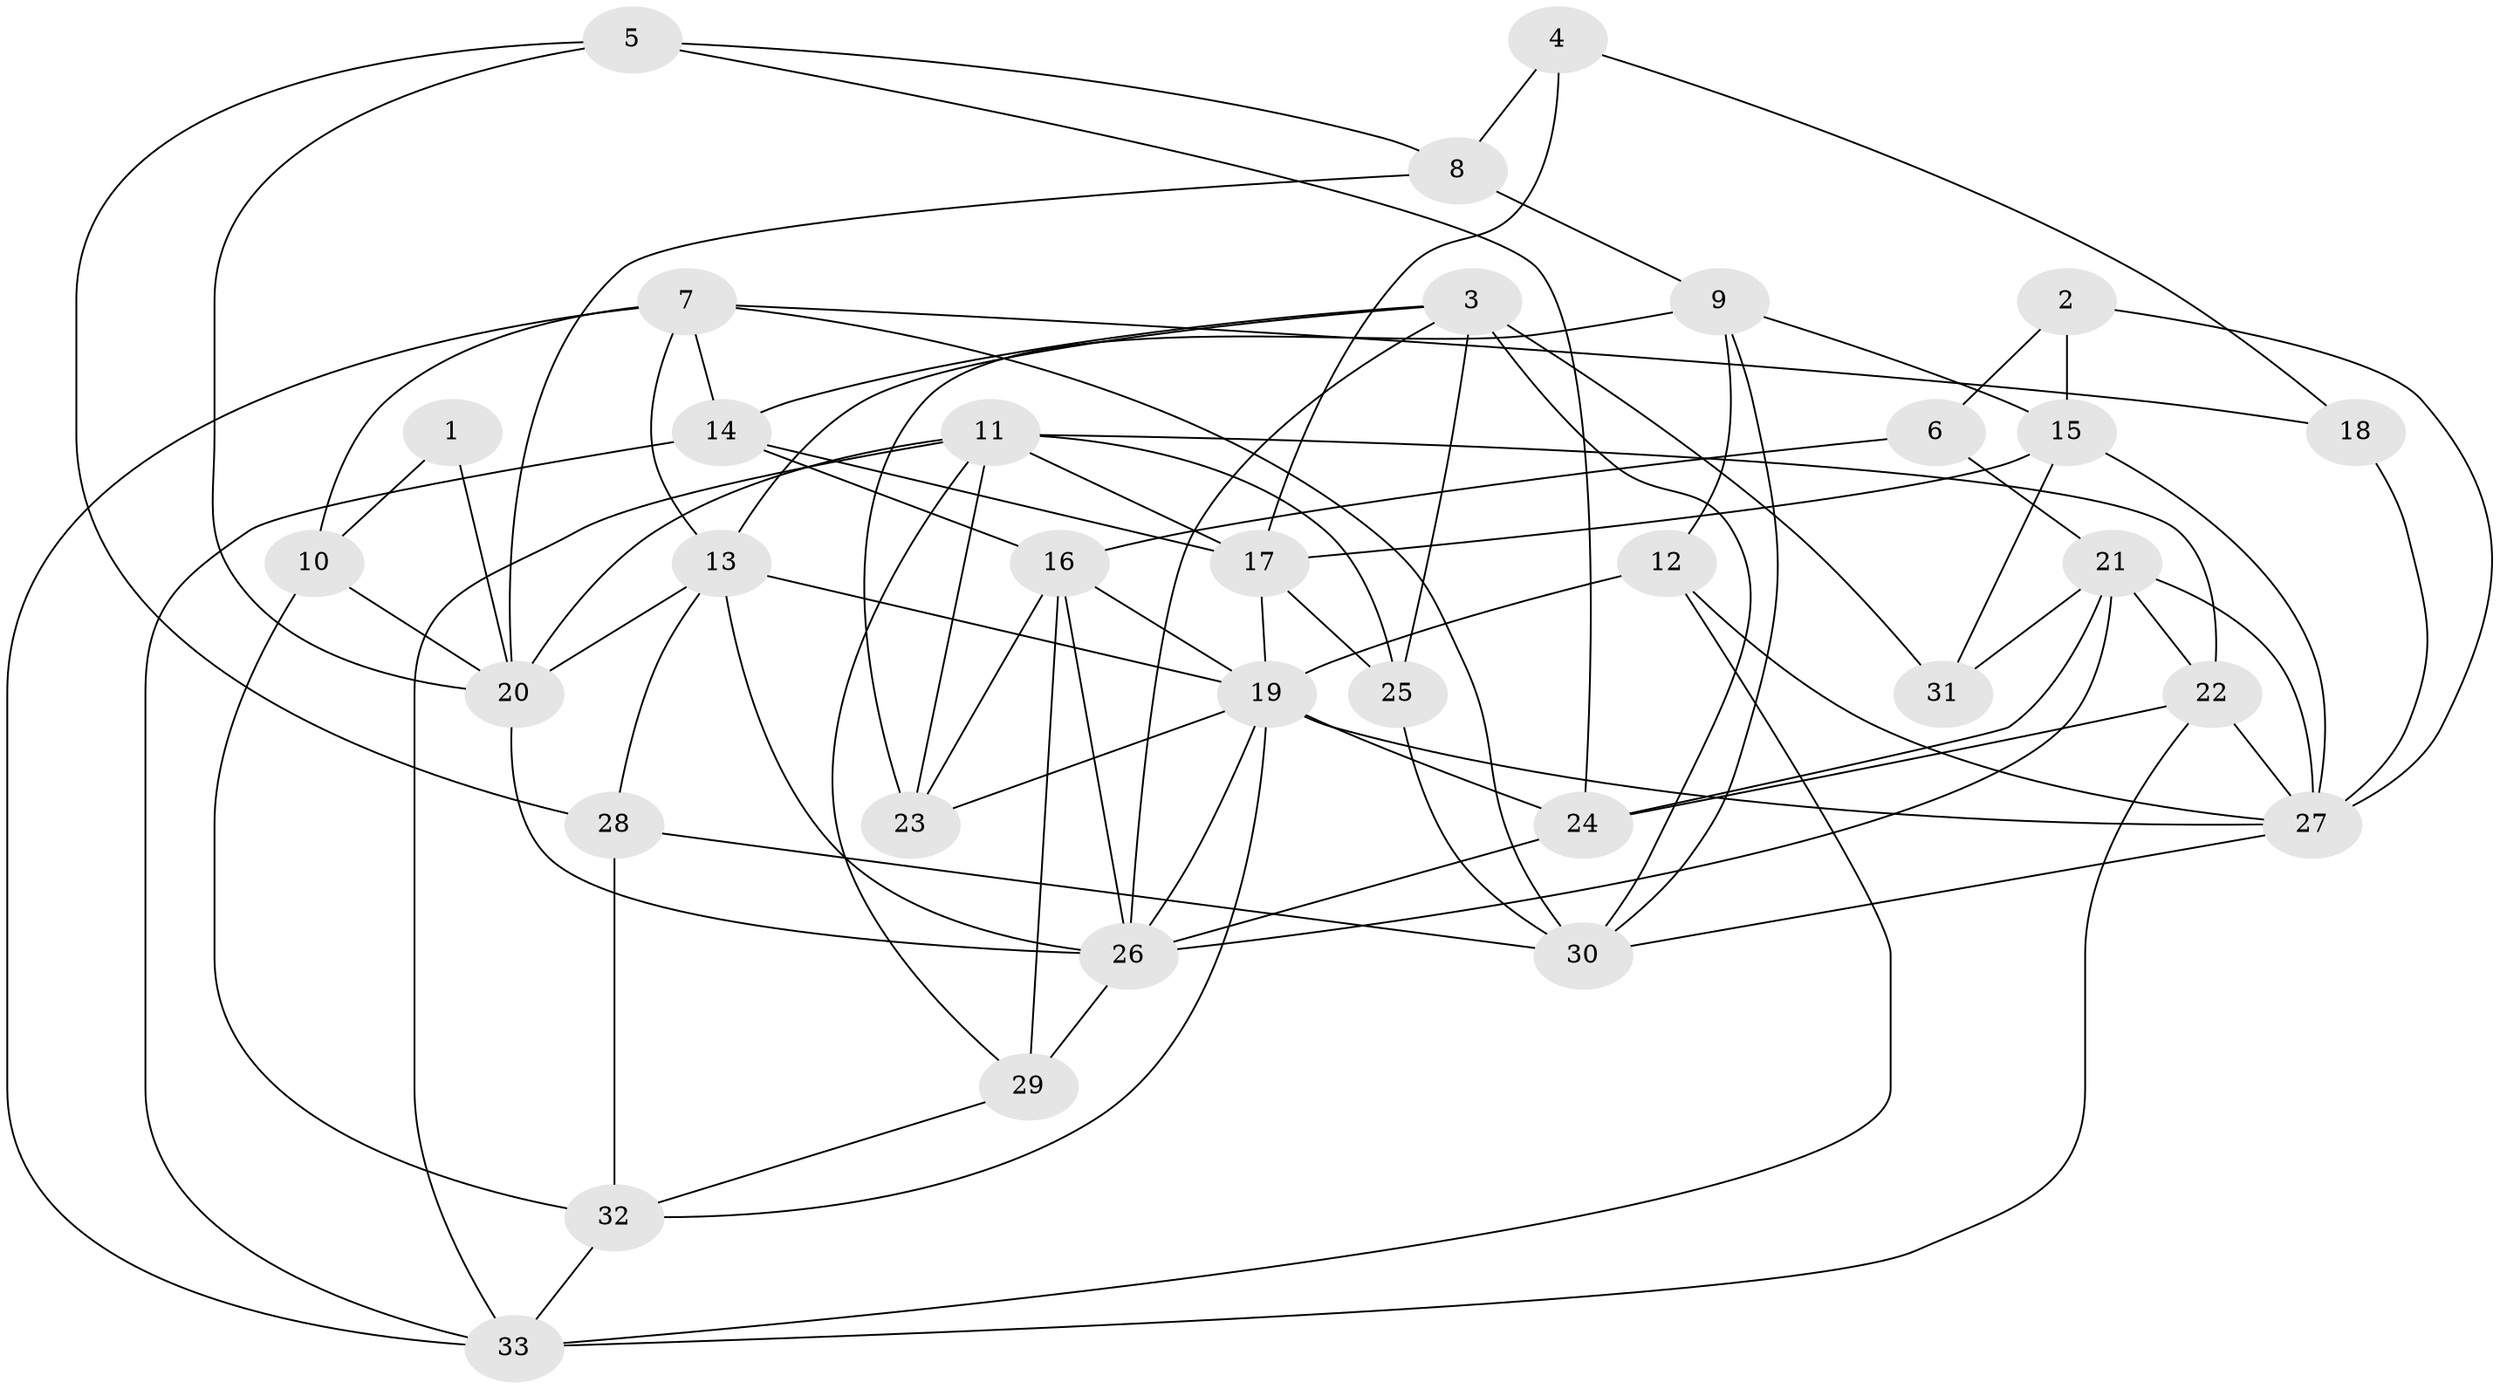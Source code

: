 // original degree distribution, {3: 0.3384615384615385, 5: 0.23076923076923078, 6: 0.09230769230769231, 2: 0.1076923076923077, 4: 0.18461538461538463, 7: 0.046153846153846156}
// Generated by graph-tools (version 1.1) at 2025/36/03/04/25 23:36:59]
// undirected, 33 vertices, 83 edges
graph export_dot {
  node [color=gray90,style=filled];
  1;
  2;
  3;
  4;
  5;
  6;
  7;
  8;
  9;
  10;
  11;
  12;
  13;
  14;
  15;
  16;
  17;
  18;
  19;
  20;
  21;
  22;
  23;
  24;
  25;
  26;
  27;
  28;
  29;
  30;
  31;
  32;
  33;
  1 -- 10 [weight=1.0];
  1 -- 20 [weight=1.0];
  2 -- 6 [weight=1.0];
  2 -- 15 [weight=1.0];
  2 -- 27 [weight=1.0];
  3 -- 13 [weight=1.0];
  3 -- 14 [weight=1.0];
  3 -- 25 [weight=1.0];
  3 -- 26 [weight=1.0];
  3 -- 30 [weight=1.0];
  3 -- 31 [weight=1.0];
  4 -- 8 [weight=1.0];
  4 -- 17 [weight=1.0];
  4 -- 18 [weight=1.0];
  5 -- 8 [weight=1.0];
  5 -- 20 [weight=1.0];
  5 -- 24 [weight=1.0];
  5 -- 28 [weight=1.0];
  6 -- 16 [weight=2.0];
  6 -- 21 [weight=1.0];
  7 -- 10 [weight=1.0];
  7 -- 13 [weight=1.0];
  7 -- 14 [weight=1.0];
  7 -- 18 [weight=1.0];
  7 -- 30 [weight=1.0];
  7 -- 33 [weight=1.0];
  8 -- 9 [weight=2.0];
  8 -- 20 [weight=1.0];
  9 -- 12 [weight=1.0];
  9 -- 15 [weight=1.0];
  9 -- 23 [weight=1.0];
  9 -- 30 [weight=1.0];
  10 -- 20 [weight=1.0];
  10 -- 32 [weight=1.0];
  11 -- 17 [weight=1.0];
  11 -- 20 [weight=1.0];
  11 -- 22 [weight=1.0];
  11 -- 23 [weight=1.0];
  11 -- 25 [weight=1.0];
  11 -- 29 [weight=1.0];
  11 -- 33 [weight=1.0];
  12 -- 19 [weight=1.0];
  12 -- 27 [weight=1.0];
  12 -- 33 [weight=1.0];
  13 -- 19 [weight=1.0];
  13 -- 20 [weight=1.0];
  13 -- 26 [weight=2.0];
  13 -- 28 [weight=2.0];
  14 -- 16 [weight=1.0];
  14 -- 17 [weight=1.0];
  14 -- 33 [weight=1.0];
  15 -- 17 [weight=1.0];
  15 -- 27 [weight=1.0];
  15 -- 31 [weight=1.0];
  16 -- 19 [weight=1.0];
  16 -- 23 [weight=1.0];
  16 -- 26 [weight=2.0];
  16 -- 29 [weight=2.0];
  17 -- 19 [weight=2.0];
  17 -- 25 [weight=2.0];
  18 -- 27 [weight=2.0];
  19 -- 23 [weight=1.0];
  19 -- 24 [weight=1.0];
  19 -- 26 [weight=1.0];
  19 -- 27 [weight=1.0];
  19 -- 32 [weight=2.0];
  20 -- 26 [weight=1.0];
  21 -- 22 [weight=1.0];
  21 -- 24 [weight=1.0];
  21 -- 26 [weight=1.0];
  21 -- 27 [weight=2.0];
  21 -- 31 [weight=1.0];
  22 -- 24 [weight=1.0];
  22 -- 27 [weight=1.0];
  22 -- 33 [weight=1.0];
  24 -- 26 [weight=1.0];
  25 -- 30 [weight=1.0];
  26 -- 29 [weight=1.0];
  27 -- 30 [weight=1.0];
  28 -- 30 [weight=1.0];
  28 -- 32 [weight=2.0];
  29 -- 32 [weight=1.0];
  32 -- 33 [weight=1.0];
}
